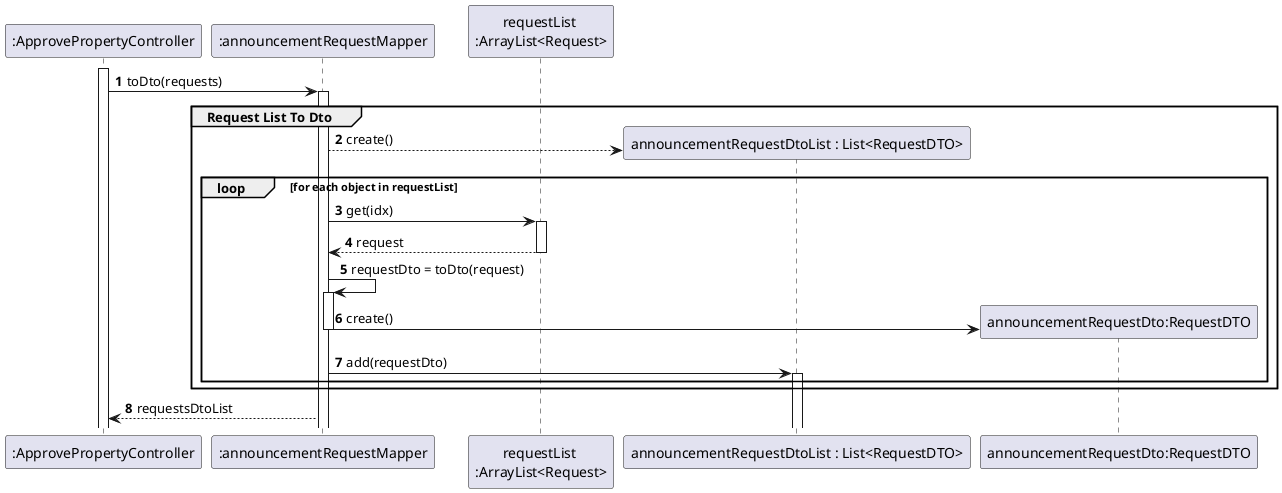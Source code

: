 @startuml
'https://plantuml.com/sequence-diagram

autonumber

participant ":ApprovePropertyController" as controller
participant ":announcementRequestMapper" as mapper
participant "requestList \n:ArrayList<Request>" as requests
participant "announcementRequestDtoList : List<RequestDTO>" as listDto
participant "announcementRequestDto:RequestDTO" as dto

activate controller

controller -> mapper : toDto(requests)
group Request List To Dto
activate mapper
mapper --> listDto** : create()

loop  for each object in requestList
mapper -> requests : get(idx)
activate requests
requests --> mapper : request
deactivate requests


mapper -> mapper : requestDto = toDto(request)
activate mapper
mapper -> dto** : create()
deactivate mapper
mapper -> listDto : add(requestDto)
activate listDto

end


end
mapper --> controller : requestsDtoList


@enduml
